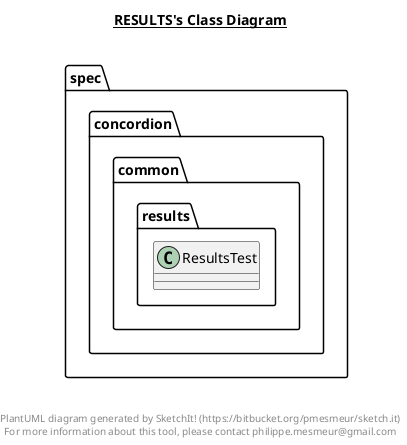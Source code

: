 @startuml

title __RESULTS's Class Diagram__\n

  package spec.concordion {
    package spec.concordion.common.results {
      class ResultsTest {
      }
    }
  }
  



right footer


PlantUML diagram generated by SketchIt! (https://bitbucket.org/pmesmeur/sketch.it)
For more information about this tool, please contact philippe.mesmeur@gmail.com
endfooter

@enduml
